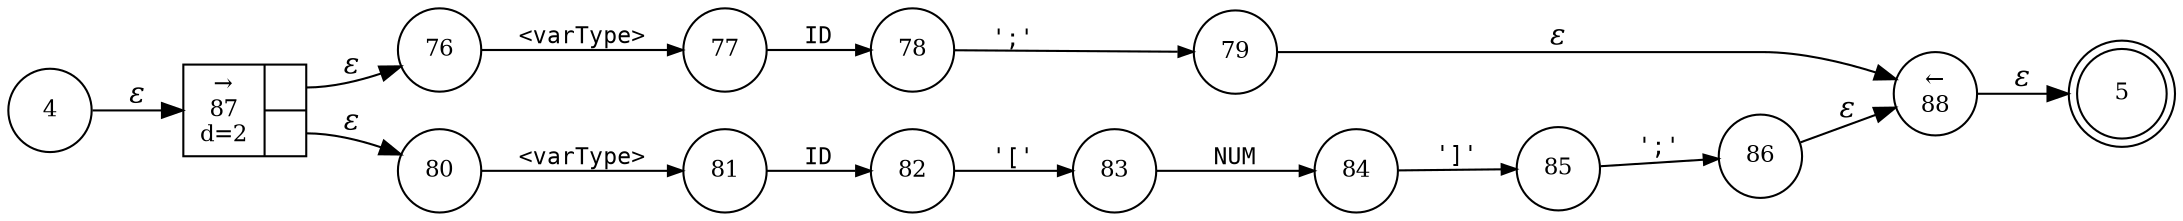 digraph ATN {
rankdir=LR;
s5[fontsize=11, label="5", shape=doublecircle, fixedsize=true, width=.6];
s4[fontsize=11,label="4", shape=circle, fixedsize=true, width=.55, peripheries=1];
s76[fontsize=11,label="76", shape=circle, fixedsize=true, width=.55, peripheries=1];
s77[fontsize=11,label="77", shape=circle, fixedsize=true, width=.55, peripheries=1];
s78[fontsize=11,label="78", shape=circle, fixedsize=true, width=.55, peripheries=1];
s79[fontsize=11,label="79", shape=circle, fixedsize=true, width=.55, peripheries=1];
s80[fontsize=11,label="80", shape=circle, fixedsize=true, width=.55, peripheries=1];
s81[fontsize=11,label="81", shape=circle, fixedsize=true, width=.55, peripheries=1];
s82[fontsize=11,label="82", shape=circle, fixedsize=true, width=.55, peripheries=1];
s83[fontsize=11,label="83", shape=circle, fixedsize=true, width=.55, peripheries=1];
s84[fontsize=11,label="84", shape=circle, fixedsize=true, width=.55, peripheries=1];
s85[fontsize=11,label="85", shape=circle, fixedsize=true, width=.55, peripheries=1];
s86[fontsize=11,label="86", shape=circle, fixedsize=true, width=.55, peripheries=1];
s87[fontsize=11,label="{&rarr;\n87\nd=2|{<p0>|<p1>}}", shape=record, fixedsize=false, peripheries=1];
s88[fontsize=11,label="&larr;\n88", shape=circle, fixedsize=true, width=.55, peripheries=1];
s4 -> s87 [fontname="Times-Italic", label="&epsilon;"];
s87:p0 -> s76 [fontname="Times-Italic", label="&epsilon;"];
s87:p1 -> s80 [fontname="Times-Italic", label="&epsilon;"];
s76 -> s77 [fontsize=11, fontname="Courier", arrowsize=.7, label = "<varType>", arrowhead = normal];
s80 -> s81 [fontsize=11, fontname="Courier", arrowsize=.7, label = "<varType>", arrowhead = normal];
s77 -> s78 [fontsize=11, fontname="Courier", arrowsize=.7, label = "ID", arrowhead = normal];
s81 -> s82 [fontsize=11, fontname="Courier", arrowsize=.7, label = "ID", arrowhead = normal];
s78 -> s79 [fontsize=11, fontname="Courier", arrowsize=.7, label = "';'", arrowhead = normal];
s82 -> s83 [fontsize=11, fontname="Courier", arrowsize=.7, label = "'['", arrowhead = normal];
s79 -> s88 [fontname="Times-Italic", label="&epsilon;"];
s83 -> s84 [fontsize=11, fontname="Courier", arrowsize=.7, label = "NUM", arrowhead = normal];
s88 -> s5 [fontname="Times-Italic", label="&epsilon;"];
s84 -> s85 [fontsize=11, fontname="Courier", arrowsize=.7, label = "']'", arrowhead = normal];
s85 -> s86 [fontsize=11, fontname="Courier", arrowsize=.7, label = "';'", arrowhead = normal];
s86 -> s88 [fontname="Times-Italic", label="&epsilon;"];
}